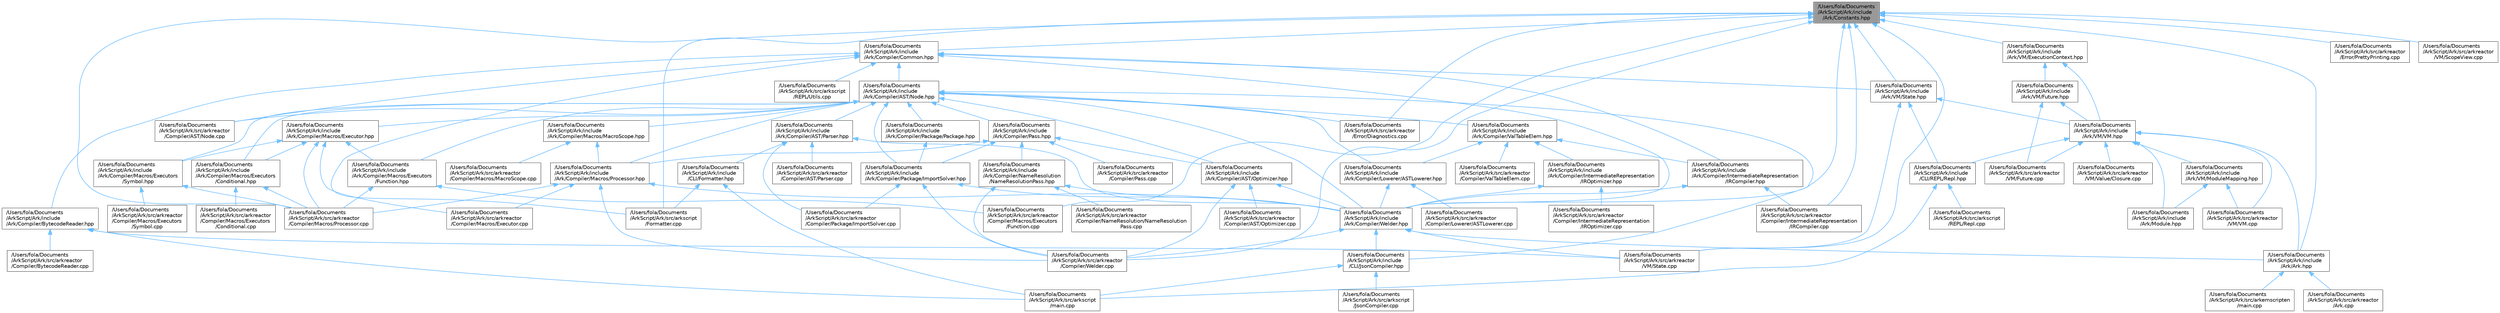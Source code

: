 digraph "/Users/fola/Documents/ArkScript/Ark/include/Ark/Constants.hpp"
{
 // INTERACTIVE_SVG=YES
 // LATEX_PDF_SIZE
  bgcolor="transparent";
  edge [fontname=Helvetica,fontsize=10,labelfontname=Helvetica,labelfontsize=10];
  node [fontname=Helvetica,fontsize=10,shape=box,height=0.2,width=0.4];
  Node1 [id="Node000001",label="/Users/fola/Documents\l/ArkScript/Ark/include\l/Ark/Constants.hpp",height=0.2,width=0.4,color="gray40", fillcolor="grey60", style="filled", fontcolor="black",tooltip="Constants used by ArkScript."];
  Node1 -> Node2 [id="edge1_Node000001_Node000002",dir="back",color="steelblue1",style="solid",tooltip=" "];
  Node2 [id="Node000002",label="/Users/fola/Documents\l/ArkScript/Ark/include\l/Ark/Ark.hpp",height=0.2,width=0.4,color="grey40", fillcolor="white", style="filled",URL="$d3/d7e/Ark_8hpp.html",tooltip="Includes the needed files to start using ArkScript."];
  Node2 -> Node3 [id="edge2_Node000002_Node000003",dir="back",color="steelblue1",style="solid",tooltip=" "];
  Node3 [id="Node000003",label="/Users/fola/Documents\l/ArkScript/Ark/src/arkemscripten\l/main.cpp",height=0.2,width=0.4,color="grey40", fillcolor="white", style="filled",URL="$d1/d95/arkemscripten_2main_8cpp.html",tooltip=" "];
  Node2 -> Node4 [id="edge3_Node000002_Node000004",dir="back",color="steelblue1",style="solid",tooltip=" "];
  Node4 [id="Node000004",label="/Users/fola/Documents\l/ArkScript/Ark/src/arkreactor\l/Ark.cpp",height=0.2,width=0.4,color="grey40", fillcolor="white", style="filled",URL="$dc/d32/Ark_8cpp.html",tooltip=" "];
  Node1 -> Node5 [id="edge4_Node000001_Node000005",dir="back",color="steelblue1",style="solid",tooltip=" "];
  Node5 [id="Node000005",label="/Users/fola/Documents\l/ArkScript/Ark/include\l/Ark/Compiler/Common.hpp",height=0.2,width=0.4,color="grey40", fillcolor="white", style="filled",URL="$d8/ddd/Common_8hpp.html",tooltip="Common code for the compiler."];
  Node5 -> Node6 [id="edge5_Node000005_Node000006",dir="back",color="steelblue1",style="solid",tooltip=" "];
  Node6 [id="Node000006",label="/Users/fola/Documents\l/ArkScript/Ark/include\l/Ark/Compiler/AST/Node.hpp",height=0.2,width=0.4,color="grey40", fillcolor="white", style="filled",URL="$d7/dc6/Node_8hpp.html",tooltip="AST node used by the parser, optimizer and compiler."];
  Node6 -> Node7 [id="edge6_Node000006_Node000007",dir="back",color="steelblue1",style="solid",tooltip=" "];
  Node7 [id="Node000007",label="/Users/fola/Documents\l/ArkScript/Ark/include\l/Ark/Compiler/AST/Optimizer.hpp",height=0.2,width=0.4,color="grey40", fillcolor="white", style="filled",URL="$db/d93/Optimizer_8hpp.html",tooltip="Optimizes a given ArkScript AST."];
  Node7 -> Node8 [id="edge7_Node000007_Node000008",dir="back",color="steelblue1",style="solid",tooltip=" "];
  Node8 [id="Node000008",label="/Users/fola/Documents\l/ArkScript/Ark/include\l/Ark/Compiler/Welder.hpp",height=0.2,width=0.4,color="grey40", fillcolor="white", style="filled",URL="$de/d8e/Welder_8hpp.html",tooltip="In charge of welding everything needed to compile code."];
  Node8 -> Node2 [id="edge8_Node000008_Node000002",dir="back",color="steelblue1",style="solid",tooltip=" "];
  Node8 -> Node9 [id="edge9_Node000008_Node000009",dir="back",color="steelblue1",style="solid",tooltip=" "];
  Node9 [id="Node000009",label="/Users/fola/Documents\l/ArkScript/Ark/include\l/CLI/JsonCompiler.hpp",height=0.2,width=0.4,color="grey40", fillcolor="white", style="filled",URL="$dc/dfd/JsonCompiler_8hpp.html",tooltip=" "];
  Node9 -> Node10 [id="edge10_Node000009_Node000010",dir="back",color="steelblue1",style="solid",tooltip=" "];
  Node10 [id="Node000010",label="/Users/fola/Documents\l/ArkScript/Ark/src/arkscript\l/JsonCompiler.cpp",height=0.2,width=0.4,color="grey40", fillcolor="white", style="filled",URL="$db/d71/JsonCompiler_8cpp.html",tooltip=" "];
  Node9 -> Node11 [id="edge11_Node000009_Node000011",dir="back",color="steelblue1",style="solid",tooltip=" "];
  Node11 [id="Node000011",label="/Users/fola/Documents\l/ArkScript/Ark/src/arkscript\l/main.cpp",height=0.2,width=0.4,color="grey40", fillcolor="white", style="filled",URL="$d0/d46/arkscript_2main_8cpp.html",tooltip=" "];
  Node8 -> Node12 [id="edge12_Node000008_Node000012",dir="back",color="steelblue1",style="solid",tooltip=" "];
  Node12 [id="Node000012",label="/Users/fola/Documents\l/ArkScript/Ark/src/arkreactor\l/Compiler/Welder.cpp",height=0.2,width=0.4,color="grey40", fillcolor="white", style="filled",URL="$d3/df1/Welder_8cpp.html",tooltip=" "];
  Node8 -> Node13 [id="edge13_Node000008_Node000013",dir="back",color="steelblue1",style="solid",tooltip=" "];
  Node13 [id="Node000013",label="/Users/fola/Documents\l/ArkScript/Ark/src/arkreactor\l/VM/State.cpp",height=0.2,width=0.4,color="grey40", fillcolor="white", style="filled",URL="$d0/da0/State_8cpp.html",tooltip=" "];
  Node7 -> Node14 [id="edge14_Node000007_Node000014",dir="back",color="steelblue1",style="solid",tooltip=" "];
  Node14 [id="Node000014",label="/Users/fola/Documents\l/ArkScript/Ark/src/arkreactor\l/Compiler/AST/Optimizer.cpp",height=0.2,width=0.4,color="grey40", fillcolor="white", style="filled",URL="$d2/dc5/Optimizer_8cpp.html",tooltip=" "];
  Node7 -> Node12 [id="edge15_Node000007_Node000012",dir="back",color="steelblue1",style="solid",tooltip=" "];
  Node6 -> Node15 [id="edge16_Node000006_Node000015",dir="back",color="steelblue1",style="solid",tooltip=" "];
  Node15 [id="Node000015",label="/Users/fola/Documents\l/ArkScript/Ark/include\l/Ark/Compiler/AST/Parser.hpp",height=0.2,width=0.4,color="grey40", fillcolor="white", style="filled",URL="$d7/ddd/Parser_8hpp.html",tooltip="Parse ArkScript code, but do not handle any import declarations."];
  Node15 -> Node8 [id="edge17_Node000015_Node000008",dir="back",color="steelblue1",style="solid",tooltip=" "];
  Node15 -> Node16 [id="edge18_Node000015_Node000016",dir="back",color="steelblue1",style="solid",tooltip=" "];
  Node16 [id="Node000016",label="/Users/fola/Documents\l/ArkScript/Ark/include\l/CLI/Formatter.hpp",height=0.2,width=0.4,color="grey40", fillcolor="white", style="filled",URL="$d9/d2e/Formatter_8hpp.html",tooltip=" "];
  Node16 -> Node17 [id="edge19_Node000016_Node000017",dir="back",color="steelblue1",style="solid",tooltip=" "];
  Node17 [id="Node000017",label="/Users/fola/Documents\l/ArkScript/Ark/src/arkscript\l/Formatter.cpp",height=0.2,width=0.4,color="grey40", fillcolor="white", style="filled",URL="$d2/d56/Formatter_8cpp.html",tooltip=" "];
  Node16 -> Node11 [id="edge20_Node000016_Node000011",dir="back",color="steelblue1",style="solid",tooltip=" "];
  Node15 -> Node18 [id="edge21_Node000015_Node000018",dir="back",color="steelblue1",style="solid",tooltip=" "];
  Node18 [id="Node000018",label="/Users/fola/Documents\l/ArkScript/Ark/src/arkreactor\l/Compiler/AST/Parser.cpp",height=0.2,width=0.4,color="grey40", fillcolor="white", style="filled",URL="$dc/df5/Parser_8cpp.html",tooltip=" "];
  Node15 -> Node19 [id="edge22_Node000015_Node000019",dir="back",color="steelblue1",style="solid",tooltip=" "];
  Node19 [id="Node000019",label="/Users/fola/Documents\l/ArkScript/Ark/src/arkreactor\l/Compiler/Package/ImportSolver.cpp",height=0.2,width=0.4,color="grey40", fillcolor="white", style="filled",URL="$d6/d41/ImportSolver_8cpp.html",tooltip=" "];
  Node6 -> Node20 [id="edge23_Node000006_Node000020",dir="back",color="steelblue1",style="solid",tooltip=" "];
  Node20 [id="Node000020",label="/Users/fola/Documents\l/ArkScript/Ark/include\l/Ark/Compiler/Lowerer/ASTLowerer.hpp",height=0.2,width=0.4,color="grey40", fillcolor="white", style="filled",URL="$db/d08/ASTLowerer_8hpp.html",tooltip=" "];
  Node20 -> Node8 [id="edge24_Node000020_Node000008",dir="back",color="steelblue1",style="solid",tooltip=" "];
  Node20 -> Node21 [id="edge25_Node000020_Node000021",dir="back",color="steelblue1",style="solid",tooltip=" "];
  Node21 [id="Node000021",label="/Users/fola/Documents\l/ArkScript/Ark/src/arkreactor\l/Compiler/Lowerer/ASTLowerer.cpp",height=0.2,width=0.4,color="grey40", fillcolor="white", style="filled",URL="$d2/d5e/ASTLowerer_8cpp.html",tooltip=" "];
  Node6 -> Node22 [id="edge26_Node000006_Node000022",dir="back",color="steelblue1",style="solid",tooltip=" "];
  Node22 [id="Node000022",label="/Users/fola/Documents\l/ArkScript/Ark/include\l/Ark/Compiler/Macros/Executor.hpp",height=0.2,width=0.4,color="grey40", fillcolor="white", style="filled",URL="$d4/d1a/Executor_8hpp.html",tooltip="The base class for all MacroExecutors."];
  Node22 -> Node23 [id="edge27_Node000022_Node000023",dir="back",color="steelblue1",style="solid",tooltip=" "];
  Node23 [id="Node000023",label="/Users/fola/Documents\l/ArkScript/Ark/include\l/Ark/Compiler/Macros/Executors\l/Conditional.hpp",height=0.2,width=0.4,color="grey40", fillcolor="white", style="filled",URL="$da/dc2/Conditional_8hpp.html",tooltip="Executor for Conditional Macros."];
  Node23 -> Node24 [id="edge28_Node000023_Node000024",dir="back",color="steelblue1",style="solid",tooltip=" "];
  Node24 [id="Node000024",label="/Users/fola/Documents\l/ArkScript/Ark/src/arkreactor\l/Compiler/Macros/Executors\l/Conditional.cpp",height=0.2,width=0.4,color="grey40", fillcolor="white", style="filled",URL="$de/d04/Conditional_8cpp.html",tooltip=" "];
  Node23 -> Node25 [id="edge29_Node000023_Node000025",dir="back",color="steelblue1",style="solid",tooltip=" "];
  Node25 [id="Node000025",label="/Users/fola/Documents\l/ArkScript/Ark/src/arkreactor\l/Compiler/Macros/Processor.cpp",height=0.2,width=0.4,color="grey40", fillcolor="white", style="filled",URL="$d6/d69/Processor_8cpp.html",tooltip=" "];
  Node22 -> Node26 [id="edge30_Node000022_Node000026",dir="back",color="steelblue1",style="solid",tooltip=" "];
  Node26 [id="Node000026",label="/Users/fola/Documents\l/ArkScript/Ark/include\l/Ark/Compiler/Macros/Executors\l/Function.hpp",height=0.2,width=0.4,color="grey40", fillcolor="white", style="filled",URL="$d4/d59/Function_8hpp.html",tooltip="Executor for List Macros."];
  Node26 -> Node27 [id="edge31_Node000026_Node000027",dir="back",color="steelblue1",style="solid",tooltip=" "];
  Node27 [id="Node000027",label="/Users/fola/Documents\l/ArkScript/Ark/src/arkreactor\l/Compiler/Macros/Executors\l/Function.cpp",height=0.2,width=0.4,color="grey40", fillcolor="white", style="filled",URL="$dc/dd4/Function_8cpp.html",tooltip=" "];
  Node26 -> Node25 [id="edge32_Node000026_Node000025",dir="back",color="steelblue1",style="solid",tooltip=" "];
  Node22 -> Node28 [id="edge33_Node000022_Node000028",dir="back",color="steelblue1",style="solid",tooltip=" "];
  Node28 [id="Node000028",label="/Users/fola/Documents\l/ArkScript/Ark/include\l/Ark/Compiler/Macros/Executors\l/Symbol.hpp",height=0.2,width=0.4,color="grey40", fillcolor="white", style="filled",URL="$dc/dce/Symbol_8hpp.html",tooltip="Executor for Symbol Macros."];
  Node28 -> Node29 [id="edge34_Node000028_Node000029",dir="back",color="steelblue1",style="solid",tooltip=" "];
  Node29 [id="Node000029",label="/Users/fola/Documents\l/ArkScript/Ark/src/arkreactor\l/Compiler/Macros/Executors\l/Symbol.cpp",height=0.2,width=0.4,color="grey40", fillcolor="white", style="filled",URL="$d8/d0b/Symbol_8cpp.html",tooltip=" "];
  Node28 -> Node25 [id="edge35_Node000028_Node000025",dir="back",color="steelblue1",style="solid",tooltip=" "];
  Node22 -> Node30 [id="edge36_Node000022_Node000030",dir="back",color="steelblue1",style="solid",tooltip=" "];
  Node30 [id="Node000030",label="/Users/fola/Documents\l/ArkScript/Ark/src/arkreactor\l/Compiler/Macros/Executor.cpp",height=0.2,width=0.4,color="grey40", fillcolor="white", style="filled",URL="$d1/da9/Executor_8cpp.html",tooltip=" "];
  Node22 -> Node25 [id="edge37_Node000022_Node000025",dir="back",color="steelblue1",style="solid",tooltip=" "];
  Node6 -> Node23 [id="edge38_Node000006_Node000023",dir="back",color="steelblue1",style="solid",tooltip=" "];
  Node6 -> Node26 [id="edge39_Node000006_Node000026",dir="back",color="steelblue1",style="solid",tooltip=" "];
  Node6 -> Node28 [id="edge40_Node000006_Node000028",dir="back",color="steelblue1",style="solid",tooltip=" "];
  Node6 -> Node31 [id="edge41_Node000006_Node000031",dir="back",color="steelblue1",style="solid",tooltip=" "];
  Node31 [id="Node000031",label="/Users/fola/Documents\l/ArkScript/Ark/include\l/Ark/Compiler/Macros/MacroScope.hpp",height=0.2,width=0.4,color="grey40", fillcolor="white", style="filled",URL="$d7/dfb/MacroScope_8hpp.html",tooltip="Defines tools to handle macro definitions."];
  Node31 -> Node32 [id="edge42_Node000031_Node000032",dir="back",color="steelblue1",style="solid",tooltip=" "];
  Node32 [id="Node000032",label="/Users/fola/Documents\l/ArkScript/Ark/include\l/Ark/Compiler/Macros/Processor.hpp",height=0.2,width=0.4,color="grey40", fillcolor="white", style="filled",URL="$de/db1/Processor_8hpp.html",tooltip="Handles the macros and their expansion in ArkScript source code."];
  Node32 -> Node8 [id="edge43_Node000032_Node000008",dir="back",color="steelblue1",style="solid",tooltip=" "];
  Node32 -> Node30 [id="edge44_Node000032_Node000030",dir="back",color="steelblue1",style="solid",tooltip=" "];
  Node32 -> Node25 [id="edge45_Node000032_Node000025",dir="back",color="steelblue1",style="solid",tooltip=" "];
  Node32 -> Node12 [id="edge46_Node000032_Node000012",dir="back",color="steelblue1",style="solid",tooltip=" "];
  Node31 -> Node33 [id="edge47_Node000031_Node000033",dir="back",color="steelblue1",style="solid",tooltip=" "];
  Node33 [id="Node000033",label="/Users/fola/Documents\l/ArkScript/Ark/src/arkreactor\l/Compiler/Macros/MacroScope.cpp",height=0.2,width=0.4,color="grey40", fillcolor="white", style="filled",URL="$df/d82/MacroScope_8cpp.html",tooltip=" "];
  Node6 -> Node32 [id="edge48_Node000006_Node000032",dir="back",color="steelblue1",style="solid",tooltip=" "];
  Node6 -> Node34 [id="edge49_Node000006_Node000034",dir="back",color="steelblue1",style="solid",tooltip=" "];
  Node34 [id="Node000034",label="/Users/fola/Documents\l/ArkScript/Ark/include\l/Ark/Compiler/Package/ImportSolver.hpp",height=0.2,width=0.4,color="grey40", fillcolor="white", style="filled",URL="$d1/db0/ImportSolver_8hpp.html",tooltip="Handle imports, resolve them with modules and everything."];
  Node34 -> Node8 [id="edge50_Node000034_Node000008",dir="back",color="steelblue1",style="solid",tooltip=" "];
  Node34 -> Node19 [id="edge51_Node000034_Node000019",dir="back",color="steelblue1",style="solid",tooltip=" "];
  Node34 -> Node12 [id="edge52_Node000034_Node000012",dir="back",color="steelblue1",style="solid",tooltip=" "];
  Node6 -> Node35 [id="edge53_Node000006_Node000035",dir="back",color="steelblue1",style="solid",tooltip=" "];
  Node35 [id="Node000035",label="/Users/fola/Documents\l/ArkScript/Ark/include\l/Ark/Compiler/Package/Package.hpp",height=0.2,width=0.4,color="grey40", fillcolor="white", style="filled",URL="$d8/d80/Package_8hpp.html",tooltip=" "];
  Node35 -> Node34 [id="edge54_Node000035_Node000034",dir="back",color="steelblue1",style="solid",tooltip=" "];
  Node6 -> Node36 [id="edge55_Node000006_Node000036",dir="back",color="steelblue1",style="solid",tooltip=" "];
  Node36 [id="Node000036",label="/Users/fola/Documents\l/ArkScript/Ark/include\l/Ark/Compiler/Pass.hpp",height=0.2,width=0.4,color="grey40", fillcolor="white", style="filled",URL="$df/d5f/Pass_8hpp.html",tooltip="Interface for a compiler pass (take in an AST, output an AST)"];
  Node36 -> Node7 [id="edge56_Node000036_Node000007",dir="back",color="steelblue1",style="solid",tooltip=" "];
  Node36 -> Node32 [id="edge57_Node000036_Node000032",dir="back",color="steelblue1",style="solid",tooltip=" "];
  Node36 -> Node37 [id="edge58_Node000036_Node000037",dir="back",color="steelblue1",style="solid",tooltip=" "];
  Node37 [id="Node000037",label="/Users/fola/Documents\l/ArkScript/Ark/include\l/Ark/Compiler/NameResolution\l/NameResolutionPass.hpp",height=0.2,width=0.4,color="grey40", fillcolor="white", style="filled",URL="$d4/de8/NameResolutionPass_8hpp.html",tooltip="Resolves names and fully qualify them in the AST (prefixing them with the package they are from)"];
  Node37 -> Node8 [id="edge59_Node000037_Node000008",dir="back",color="steelblue1",style="solid",tooltip=" "];
  Node37 -> Node38 [id="edge60_Node000037_Node000038",dir="back",color="steelblue1",style="solid",tooltip=" "];
  Node38 [id="Node000038",label="/Users/fola/Documents\l/ArkScript/Ark/src/arkreactor\l/Compiler/NameResolution/NameResolution\lPass.cpp",height=0.2,width=0.4,color="grey40", fillcolor="white", style="filled",URL="$de/dd7/NameResolutionPass_8cpp.html",tooltip=" "];
  Node37 -> Node12 [id="edge61_Node000037_Node000012",dir="back",color="steelblue1",style="solid",tooltip=" "];
  Node36 -> Node34 [id="edge62_Node000036_Node000034",dir="back",color="steelblue1",style="solid",tooltip=" "];
  Node36 -> Node39 [id="edge63_Node000036_Node000039",dir="back",color="steelblue1",style="solid",tooltip=" "];
  Node39 [id="Node000039",label="/Users/fola/Documents\l/ArkScript/Ark/src/arkreactor\l/Compiler/Pass.cpp",height=0.2,width=0.4,color="grey40", fillcolor="white", style="filled",URL="$d8/d54/Pass_8cpp.html",tooltip=" "];
  Node6 -> Node40 [id="edge64_Node000006_Node000040",dir="back",color="steelblue1",style="solid",tooltip=" "];
  Node40 [id="Node000040",label="/Users/fola/Documents\l/ArkScript/Ark/include\l/Ark/Compiler/ValTableElem.hpp",height=0.2,width=0.4,color="grey40", fillcolor="white", style="filled",URL="$dd/de7/ValTableElem_8hpp.html",tooltip="The basic value type handled by the compiler."];
  Node40 -> Node41 [id="edge65_Node000040_Node000041",dir="back",color="steelblue1",style="solid",tooltip=" "];
  Node41 [id="Node000041",label="/Users/fola/Documents\l/ArkScript/Ark/include\l/Ark/Compiler/IntermediateRepresentation\l/IRCompiler.hpp",height=0.2,width=0.4,color="grey40", fillcolor="white", style="filled",URL="$df/d86/IRCompiler_8hpp.html",tooltip="Compile the intermediate representation to bytecode."];
  Node41 -> Node8 [id="edge66_Node000041_Node000008",dir="back",color="steelblue1",style="solid",tooltip=" "];
  Node41 -> Node42 [id="edge67_Node000041_Node000042",dir="back",color="steelblue1",style="solid",tooltip=" "];
  Node42 [id="Node000042",label="/Users/fola/Documents\l/ArkScript/Ark/src/arkreactor\l/Compiler/IntermediateRepresentation\l/IRCompiler.cpp",height=0.2,width=0.4,color="grey40", fillcolor="white", style="filled",URL="$d1/dfa/IRCompiler_8cpp.html",tooltip=" "];
  Node40 -> Node43 [id="edge68_Node000040_Node000043",dir="back",color="steelblue1",style="solid",tooltip=" "];
  Node43 [id="Node000043",label="/Users/fola/Documents\l/ArkScript/Ark/include\l/Ark/Compiler/IntermediateRepresentation\l/IROptimizer.hpp",height=0.2,width=0.4,color="grey40", fillcolor="white", style="filled",URL="$d0/de2/IROptimizer_8hpp.html",tooltip="Optimize IR based on IR entity grouped by 2 (or more)"];
  Node43 -> Node8 [id="edge69_Node000043_Node000008",dir="back",color="steelblue1",style="solid",tooltip=" "];
  Node43 -> Node44 [id="edge70_Node000043_Node000044",dir="back",color="steelblue1",style="solid",tooltip=" "];
  Node44 [id="Node000044",label="/Users/fola/Documents\l/ArkScript/Ark/src/arkreactor\l/Compiler/IntermediateRepresentation\l/IROptimizer.cpp",height=0.2,width=0.4,color="grey40", fillcolor="white", style="filled",URL="$d0/da9/IROptimizer_8cpp.html",tooltip=" "];
  Node40 -> Node20 [id="edge71_Node000040_Node000020",dir="back",color="steelblue1",style="solid",tooltip=" "];
  Node40 -> Node45 [id="edge72_Node000040_Node000045",dir="back",color="steelblue1",style="solid",tooltip=" "];
  Node45 [id="Node000045",label="/Users/fola/Documents\l/ArkScript/Ark/src/arkreactor\l/Compiler/ValTableElem.cpp",height=0.2,width=0.4,color="grey40", fillcolor="white", style="filled",URL="$d9/d93/ValTableElem_8cpp.html",tooltip=" "];
  Node6 -> Node8 [id="edge73_Node000006_Node000008",dir="back",color="steelblue1",style="solid",tooltip=" "];
  Node6 -> Node9 [id="edge74_Node000006_Node000009",dir="back",color="steelblue1",style="solid",tooltip=" "];
  Node6 -> Node46 [id="edge75_Node000006_Node000046",dir="back",color="steelblue1",style="solid",tooltip=" "];
  Node46 [id="Node000046",label="/Users/fola/Documents\l/ArkScript/Ark/src/arkreactor\l/Compiler/AST/Node.cpp",height=0.2,width=0.4,color="grey40", fillcolor="white", style="filled",URL="$dc/d73/Node_8cpp.html",tooltip=" "];
  Node6 -> Node47 [id="edge76_Node000006_Node000047",dir="back",color="steelblue1",style="solid",tooltip=" "];
  Node47 [id="Node000047",label="/Users/fola/Documents\l/ArkScript/Ark/src/arkreactor\l/Error/Diagnostics.cpp",height=0.2,width=0.4,color="grey40", fillcolor="white", style="filled",URL="$de/d66/Diagnostics_8cpp.html",tooltip=" "];
  Node5 -> Node48 [id="edge77_Node000005_Node000048",dir="back",color="steelblue1",style="solid",tooltip=" "];
  Node48 [id="Node000048",label="/Users/fola/Documents\l/ArkScript/Ark/include\l/Ark/Compiler/BytecodeReader.hpp",height=0.2,width=0.4,color="grey40", fillcolor="white", style="filled",URL="$d1/d84/BytecodeReader_8hpp.html",tooltip="A bytecode disassembler for ArkScript."];
  Node48 -> Node49 [id="edge78_Node000048_Node000049",dir="back",color="steelblue1",style="solid",tooltip=" "];
  Node49 [id="Node000049",label="/Users/fola/Documents\l/ArkScript/Ark/src/arkreactor\l/Compiler/BytecodeReader.cpp",height=0.2,width=0.4,color="grey40", fillcolor="white", style="filled",URL="$d5/d36/BytecodeReader_8cpp.html",tooltip=" "];
  Node48 -> Node13 [id="edge79_Node000048_Node000013",dir="back",color="steelblue1",style="solid",tooltip=" "];
  Node48 -> Node11 [id="edge80_Node000048_Node000011",dir="back",color="steelblue1",style="solid",tooltip=" "];
  Node5 -> Node41 [id="edge81_Node000005_Node000041",dir="back",color="steelblue1",style="solid",tooltip=" "];
  Node5 -> Node8 [id="edge82_Node000005_Node000008",dir="back",color="steelblue1",style="solid",tooltip=" "];
  Node5 -> Node50 [id="edge83_Node000005_Node000050",dir="back",color="steelblue1",style="solid",tooltip=" "];
  Node50 [id="Node000050",label="/Users/fola/Documents\l/ArkScript/Ark/include\l/Ark/VM/State.hpp",height=0.2,width=0.4,color="grey40", fillcolor="white", style="filled",URL="$d0/db5/State_8hpp.html",tooltip="State used by the virtual machine: it loads the bytecode, can compile it if needed,..."];
  Node50 -> Node51 [id="edge84_Node000050_Node000051",dir="back",color="steelblue1",style="solid",tooltip=" "];
  Node51 [id="Node000051",label="/Users/fola/Documents\l/ArkScript/Ark/include\l/Ark/VM/VM.hpp",height=0.2,width=0.4,color="grey40", fillcolor="white", style="filled",URL="$d1/d91/VM_8hpp.html",tooltip="The ArkScript virtual machine."];
  Node51 -> Node2 [id="edge85_Node000051_Node000002",dir="back",color="steelblue1",style="solid",tooltip=" "];
  Node51 -> Node52 [id="edge86_Node000051_Node000052",dir="back",color="steelblue1",style="solid",tooltip=" "];
  Node52 [id="Node000052",label="/Users/fola/Documents\l/ArkScript/Ark/include\l/Ark/Module.hpp",height=0.2,width=0.4,color="grey40", fillcolor="white", style="filled",URL="$d5/d44/Module_8hpp.html",tooltip=" "];
  Node51 -> Node53 [id="edge87_Node000051_Node000053",dir="back",color="steelblue1",style="solid",tooltip=" "];
  Node53 [id="Node000053",label="/Users/fola/Documents\l/ArkScript/Ark/include\l/Ark/VM/ModuleMapping.hpp",height=0.2,width=0.4,color="grey40", fillcolor="white", style="filled",URL="$d2/d33/ModuleMapping_8hpp.html",tooltip=" "];
  Node53 -> Node52 [id="edge88_Node000053_Node000052",dir="back",color="steelblue1",style="solid",tooltip=" "];
  Node53 -> Node54 [id="edge89_Node000053_Node000054",dir="back",color="steelblue1",style="solid",tooltip=" "];
  Node54 [id="Node000054",label="/Users/fola/Documents\l/ArkScript/Ark/src/arkreactor\l/VM/VM.cpp",height=0.2,width=0.4,color="grey40", fillcolor="white", style="filled",URL="$d2/d27/VM_8cpp.html",tooltip=" "];
  Node51 -> Node55 [id="edge90_Node000051_Node000055",dir="back",color="steelblue1",style="solid",tooltip=" "];
  Node55 [id="Node000055",label="/Users/fola/Documents\l/ArkScript/Ark/include\l/CLI/REPL/Repl.hpp",height=0.2,width=0.4,color="grey40", fillcolor="white", style="filled",URL="$d5/da5/Repl_8hpp.html",tooltip="ArkScript REPL - Read Eval Print Loop."];
  Node55 -> Node56 [id="edge91_Node000055_Node000056",dir="back",color="steelblue1",style="solid",tooltip=" "];
  Node56 [id="Node000056",label="/Users/fola/Documents\l/ArkScript/Ark/src/arkscript\l/REPL/Repl.cpp",height=0.2,width=0.4,color="grey40", fillcolor="white", style="filled",URL="$d7/d46/Repl_8cpp.html",tooltip=" "];
  Node55 -> Node11 [id="edge92_Node000055_Node000011",dir="back",color="steelblue1",style="solid",tooltip=" "];
  Node51 -> Node57 [id="edge93_Node000051_Node000057",dir="back",color="steelblue1",style="solid",tooltip=" "];
  Node57 [id="Node000057",label="/Users/fola/Documents\l/ArkScript/Ark/src/arkreactor\l/VM/Future.cpp",height=0.2,width=0.4,color="grey40", fillcolor="white", style="filled",URL="$d4/dc9/Future_8cpp.html",tooltip=" "];
  Node51 -> Node54 [id="edge94_Node000051_Node000054",dir="back",color="steelblue1",style="solid",tooltip=" "];
  Node51 -> Node58 [id="edge95_Node000051_Node000058",dir="back",color="steelblue1",style="solid",tooltip=" "];
  Node58 [id="Node000058",label="/Users/fola/Documents\l/ArkScript/Ark/src/arkreactor\l/VM/Value/Closure.cpp",height=0.2,width=0.4,color="grey40", fillcolor="white", style="filled",URL="$d1/db2/Closure_8cpp.html",tooltip=" "];
  Node50 -> Node55 [id="edge96_Node000050_Node000055",dir="back",color="steelblue1",style="solid",tooltip=" "];
  Node50 -> Node13 [id="edge97_Node000050_Node000013",dir="back",color="steelblue1",style="solid",tooltip=" "];
  Node5 -> Node46 [id="edge98_Node000005_Node000046",dir="back",color="steelblue1",style="solid",tooltip=" "];
  Node5 -> Node17 [id="edge99_Node000005_Node000017",dir="back",color="steelblue1",style="solid",tooltip=" "];
  Node5 -> Node59 [id="edge100_Node000005_Node000059",dir="back",color="steelblue1",style="solid",tooltip=" "];
  Node59 [id="Node000059",label="/Users/fola/Documents\l/ArkScript/Ark/src/arkscript\l/REPL/Utils.cpp",height=0.2,width=0.4,color="grey40", fillcolor="white", style="filled",URL="$d7/d48/arkscript_2REPL_2Utils_8cpp.html",tooltip=" "];
  Node1 -> Node8 [id="edge101_Node000001_Node000008",dir="back",color="steelblue1",style="solid",tooltip=" "];
  Node1 -> Node60 [id="edge102_Node000001_Node000060",dir="back",color="steelblue1",style="solid",tooltip=" "];
  Node60 [id="Node000060",label="/Users/fola/Documents\l/ArkScript/Ark/include\l/Ark/VM/ExecutionContext.hpp",height=0.2,width=0.4,color="grey40", fillcolor="white", style="filled",URL="$db/df6/ExecutionContext_8hpp.html",tooltip="Keeping track of the internal data needed by the VM."];
  Node60 -> Node61 [id="edge103_Node000060_Node000061",dir="back",color="steelblue1",style="solid",tooltip=" "];
  Node61 [id="Node000061",label="/Users/fola/Documents\l/ArkScript/Ark/include\l/Ark/VM/Future.hpp",height=0.2,width=0.4,color="grey40", fillcolor="white", style="filled",URL="$d0/dda/Future_8hpp.html",tooltip="Internal object to resolve asynchronously a function call in ArkScript."];
  Node61 -> Node51 [id="edge104_Node000061_Node000051",dir="back",color="steelblue1",style="solid",tooltip=" "];
  Node61 -> Node57 [id="edge105_Node000061_Node000057",dir="back",color="steelblue1",style="solid",tooltip=" "];
  Node60 -> Node51 [id="edge106_Node000060_Node000051",dir="back",color="steelblue1",style="solid",tooltip=" "];
  Node1 -> Node50 [id="edge107_Node000001_Node000050",dir="back",color="steelblue1",style="solid",tooltip=" "];
  Node1 -> Node42 [id="edge108_Node000001_Node000042",dir="back",color="steelblue1",style="solid",tooltip=" "];
  Node1 -> Node27 [id="edge109_Node000001_Node000027",dir="back",color="steelblue1",style="solid",tooltip=" "];
  Node1 -> Node25 [id="edge110_Node000001_Node000025",dir="back",color="steelblue1",style="solid",tooltip=" "];
  Node1 -> Node12 [id="edge111_Node000001_Node000012",dir="back",color="steelblue1",style="solid",tooltip=" "];
  Node1 -> Node47 [id="edge112_Node000001_Node000047",dir="back",color="steelblue1",style="solid",tooltip=" "];
  Node1 -> Node62 [id="edge113_Node000001_Node000062",dir="back",color="steelblue1",style="solid",tooltip=" "];
  Node62 [id="Node000062",label="/Users/fola/Documents\l/ArkScript/Ark/src/arkreactor\l/Error/PrettyPrinting.cpp",height=0.2,width=0.4,color="grey40", fillcolor="white", style="filled",URL="$db/dd8/PrettyPrinting_8cpp.html",tooltip=" "];
  Node1 -> Node63 [id="edge114_Node000001_Node000063",dir="back",color="steelblue1",style="solid",tooltip=" "];
  Node63 [id="Node000063",label="/Users/fola/Documents\l/ArkScript/Ark/src/arkreactor\l/VM/ScopeView.cpp",height=0.2,width=0.4,color="grey40", fillcolor="white", style="filled",URL="$d9/ddb/ScopeView_8cpp.html",tooltip=" "];
  Node1 -> Node13 [id="edge115_Node000001_Node000013",dir="back",color="steelblue1",style="solid",tooltip=" "];
  Node1 -> Node17 [id="edge116_Node000001_Node000017",dir="back",color="steelblue1",style="solid",tooltip=" "];
}
